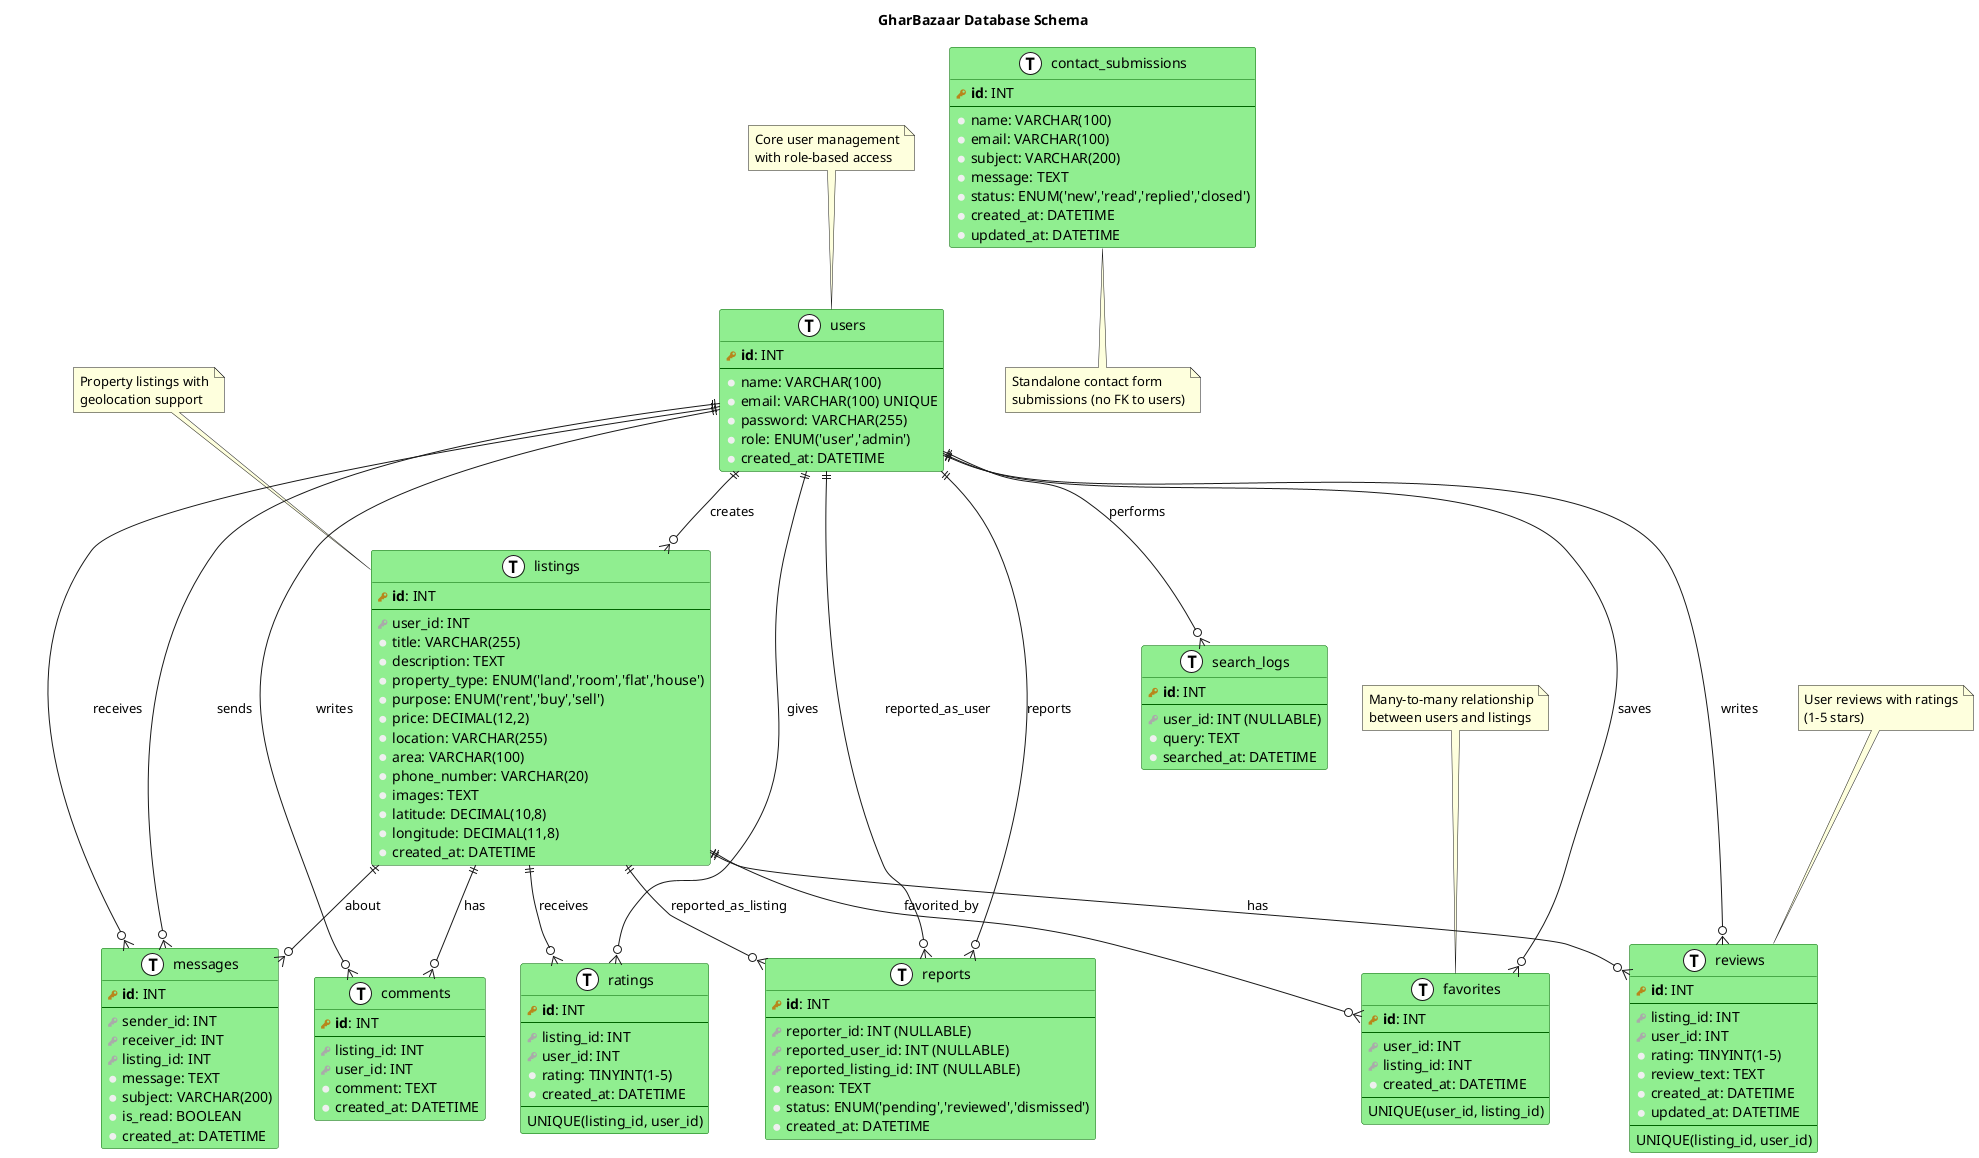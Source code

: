 @startuml
!define primary_key(x) <b><color:#b8861b><&key></color> x</b>
!define foreign_key(x) <color:#aaaaaa><&key></color> x
!define column(x) <color:#efefef><&media-record></color> x
!define table(x) entity x << (T, white) >>

' Database ERD for GharBazaar
title GharBazaar Database Schema

' Users table
table(users) {
  primary_key(id): INT
  --
  column(name): VARCHAR(100)
  column(email): VARCHAR(100) UNIQUE
  column(password): VARCHAR(255)
  column(role): ENUM('user','admin')
  column(created_at): DATETIME
}

' Listings table
table(listings) {
  primary_key(id): INT
  --
  foreign_key(user_id): INT
  column(title): VARCHAR(255)
  column(description): TEXT
  column(property_type): ENUM('land','room','flat','house')
  column(purpose): ENUM('rent','buy','sell')
  column(price): DECIMAL(12,2)
  column(location): VARCHAR(255)
  column(area): VARCHAR(100)
  column(phone_number): VARCHAR(20)
  column(images): TEXT
  column(latitude): DECIMAL(10,8)
  column(longitude): DECIMAL(11,8)
  column(created_at): DATETIME
}

' Messages table
table(messages) {
  primary_key(id): INT
  --
  foreign_key(sender_id): INT
  foreign_key(receiver_id): INT
  foreign_key(listing_id): INT
  column(message): TEXT
  column(subject): VARCHAR(200)
  column(is_read): BOOLEAN
  column(created_at): DATETIME
}

' Comments table
table(comments) {
  primary_key(id): INT
  --
  foreign_key(listing_id): INT
  foreign_key(user_id): INT
  column(comment): TEXT
  column(created_at): DATETIME
}

' Ratings table
table(ratings) {
  primary_key(id): INT
  --
  foreign_key(listing_id): INT
  foreign_key(user_id): INT
  column(rating): TINYINT(1-5)
  column(created_at): DATETIME
  --
  UNIQUE(listing_id, user_id)
}

' Reports table
table(reports) {
  primary_key(id): INT
  --
  foreign_key(reporter_id): INT (NULLABLE)
  foreign_key(reported_user_id): INT (NULLABLE)
  foreign_key(reported_listing_id): INT (NULLABLE)
  column(reason): TEXT
  column(status): ENUM('pending','reviewed','dismissed')
  column(created_at): DATETIME
}

' Contact Submissions table
table(contact_submissions) {
  primary_key(id): INT
  --
  column(name): VARCHAR(100)
  column(email): VARCHAR(100)
  column(subject): VARCHAR(200)
  column(message): TEXT
  column(status): ENUM('new','read','replied','closed')
  column(created_at): DATETIME
  column(updated_at): DATETIME
}

' Favorites table
table(favorites) {
  primary_key(id): INT
  --
  foreign_key(user_id): INT
  foreign_key(listing_id): INT
  column(created_at): DATETIME
  --
  UNIQUE(user_id, listing_id)
}

' Reviews table
table(reviews) {
  primary_key(id): INT
  --
  foreign_key(listing_id): INT
  foreign_key(user_id): INT
  column(rating): TINYINT(1-5)
  column(review_text): TEXT
  column(created_at): DATETIME
  column(updated_at): DATETIME
  --
  UNIQUE(listing_id, user_id)
}

' Search Logs table
table(search_logs) {
  primary_key(id): INT
  --
  foreign_key(user_id): INT (NULLABLE)
  column(query): TEXT
  column(searched_at): DATETIME
}

' Relationships
users ||--o{ listings : "creates"
users ||--o{ messages : "sends"
users ||--o{ messages : "receives"
listings ||--o{ messages : "about"

users ||--o{ comments : "writes"
listings ||--o{ comments : "has"

users ||--o{ ratings : "gives"
listings ||--o{ ratings : "receives"

users ||--o{ favorites : "saves"
listings ||--o{ favorites : "favorited_by"

users ||--o{ reviews : "writes"
listings ||--o{ reviews : "has"

users ||--o{ reports : "reports"
users ||--o{ reports : "reported_as_user"
listings ||--o{ reports : "reported_as_listing"

users ||--o{ search_logs : "performs"

' Styling
skinparam entity {
  BackgroundColor lightblue
  BorderColor black
  FontSize 11
}

skinparam class {
  BackgroundColor lightgreen
  BorderColor darkgreen
  ArrowColor darkblue
}

note top of users : Core user management\nwith role-based access
note top of listings : Property listings with\ngeolocation support
note top of favorites : Many-to-many relationship\nbetween users and listings
note top of reviews : User reviews with ratings\n(1-5 stars)
note bottom of contact_submissions : Standalone contact form\nsubmissions (no FK to users)

@enduml
